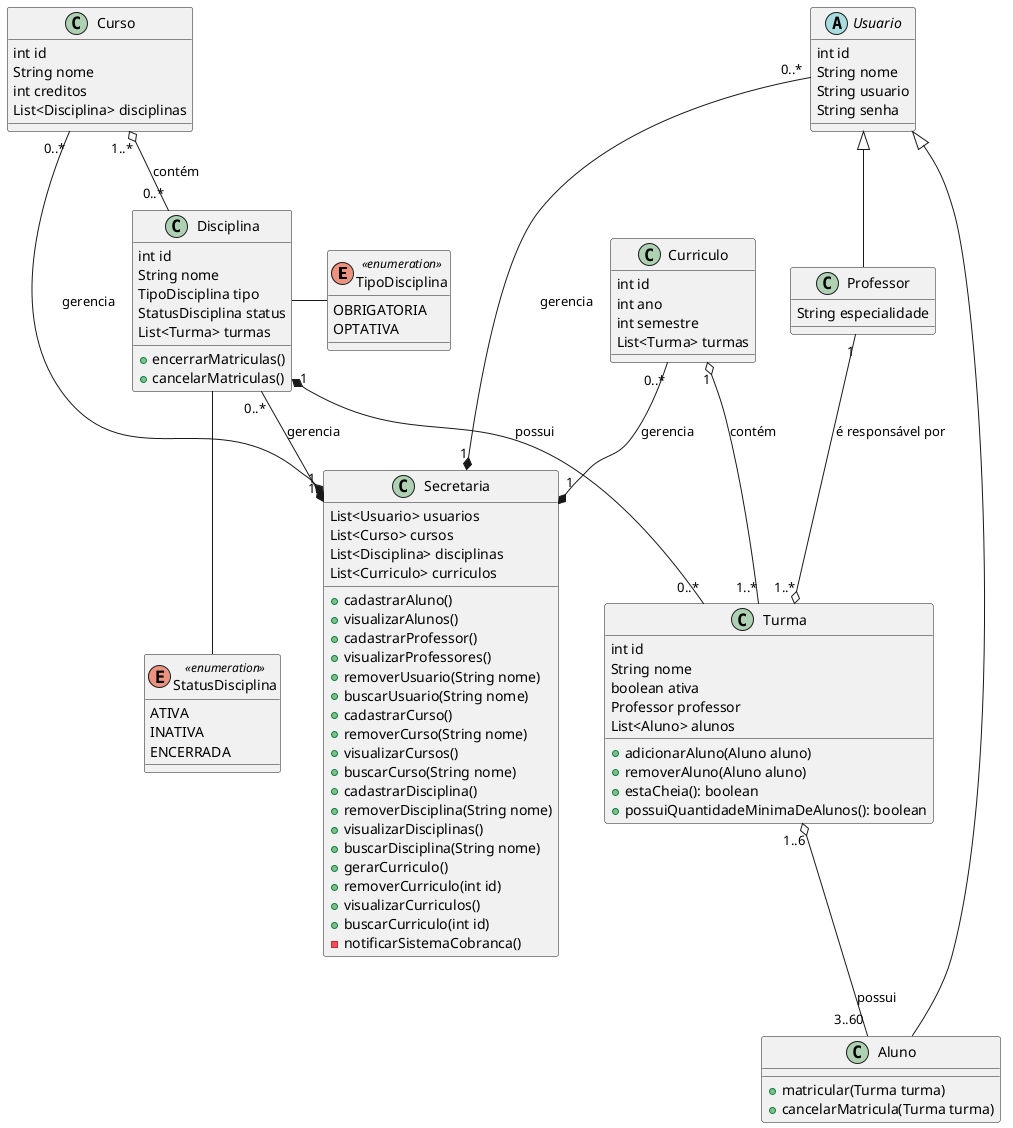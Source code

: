 @startuml diagrama_de_classes

' Uma universidade pretende informatizar seu sistema de matrículas. A secretaria da universidade gera o currículo para cada semestre e mantém as informações sobre as disciplinas, professores e alunos.
' Cada curso tem um nome, um determinado número de créditos e é constituído por diversas disciplinas.
' Os alunos podem se matricular em 4 disciplinas como 1ª opção (obrigatórias) e em mais 2 outras alternativas (optativas).
' Há períodos para efetuar matrículas, durante os quais um aluno pode acessar o sistema para se matricular em disciplinas e/ou para cancelar matrículas feitas anteriormente.
' Uma disciplina só fica ativa, isto é, só vai ocorrer no semestre seguinte se, no final do período de matrículas tiver, pelo menos, 3 alunos inscritos (matriculados). Caso contrário, a disciplina será cancelada. O número máximo de alunos inscritos a uma disciplina é de 60 e quando este número é atingido, as inscrições (matrículas) para essa disciplina são encerradas.
' Após um aluno se inscrever para um semestre, o sistema de cobranças é notificado pelo sistema de matrículas, de modo que o aluno possa ser cobrado pelas disciplinas daquele semestre.
' Os professores podem acessar o sistema para saber quais são os alunos que estão matriculados em cada disciplina.
' Todos os usuários do sistema têm senhas que são utilizadas para validação do respectivo login.

enum TipoDisciplina <<enumeration>> {
  OBRIGATORIA
  OPTATIVA
}

enum StatusDisciplina <<enumeration>> {
  ATIVA
  INATIVA
  ENCERRADA
}

class Curriculo {
  int id
  int ano
  int semestre
  List<Turma> turmas
}

class Curso {
  int id
  String nome
  int creditos
  List<Disciplina> disciplinas
}

class Disciplina {
  int id
  String nome
  TipoDisciplina tipo
  StatusDisciplina status
  List<Turma> turmas

  +encerrarMatriculas()
  +cancelarMatriculas()
}

class Turma {
  int id
  String nome
  boolean ativa
  Professor professor
  List<Aluno> alunos

  +adicionarAluno(Aluno aluno)
  +removerAluno(Aluno aluno)
  +estaCheia(): boolean
  +possuiQuantidadeMinimaDeAlunos(): boolean
}

abstract class Usuario {
  int id
  String nome
  String usuario
  String senha
}

class Aluno {
  +matricular(Turma turma)
  +cancelarMatricula(Turma turma)
}

class Professor {
  String especialidade
}

class Secretaria {
  List<Usuario> usuarios
  List<Curso> cursos
  List<Disciplina> disciplinas
  List<Curriculo> curriculos

  +cadastrarAluno()
  +visualizarAlunos()
  +cadastrarProfessor()
  +visualizarProfessores()
  +removerUsuario(String nome)
  +buscarUsuario(String nome)
  +cadastrarCurso()
  +removerCurso(String nome)
  +visualizarCursos()
  +buscarCurso(String nome)
  +cadastrarDisciplina()
  +removerDisciplina(String nome)
  +visualizarDisciplinas()
  +buscarDisciplina(String nome)
  +gerarCurriculo()
  +removerCurriculo(int id)
  +visualizarCurriculos()
  +buscarCurriculo(int id)
  -notificarSistemaCobranca()
 }

Usuario <|-- Aluno
Usuario <|-- Professor
' Usuario <|- Secretaria

Disciplina - TipoDisciplina
Disciplina -- StatusDisciplina

Curso "1..*" o-- "0..*" Disciplina : contém
Turma "1..6" o-- "3..60" Aluno : possui
Disciplina "1" *-- "0..*" Turma : possui
Professor "1" --o "1..*" Turma : é responsável por
Curriculo "1" o-- "1..*" Turma : contém
Usuario "0..*" --* "1" Secretaria : gerencia
Disciplina "0..*" --* "1" Secretaria : gerencia
Curso "0..*" --* "1" Secretaria : gerencia
Curriculo "0..*" --* "1" Secretaria : gerencia

@enduml
